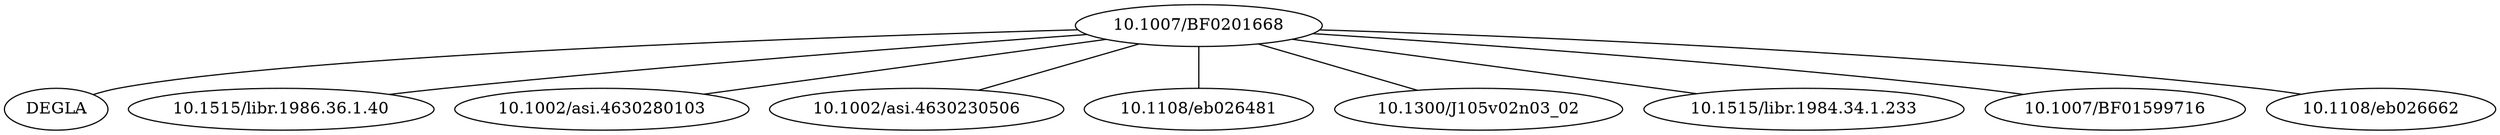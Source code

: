 strict graph mind_map278 {
	"10.1007/BF0201668" -- DEGLA
	"10.1007/BF0201668" -- "10.1515/libr.1986.36.1.40"
	"10.1007/BF0201668" -- "10.1002/asi.4630280103"
	"10.1007/BF0201668" -- "10.1002/asi.4630230506"
	"10.1007/BF0201668" -- "10.1108/eb026481"
	"10.1007/BF0201668" -- "10.1300/J105v02n03\_02"
	"10.1007/BF0201668" -- "10.1515/libr.1984.34.1.233"
	"10.1007/BF0201668" -- "10.1007/BF01599716"
	"10.1007/BF0201668" -- "10.1108/eb026662"
}
